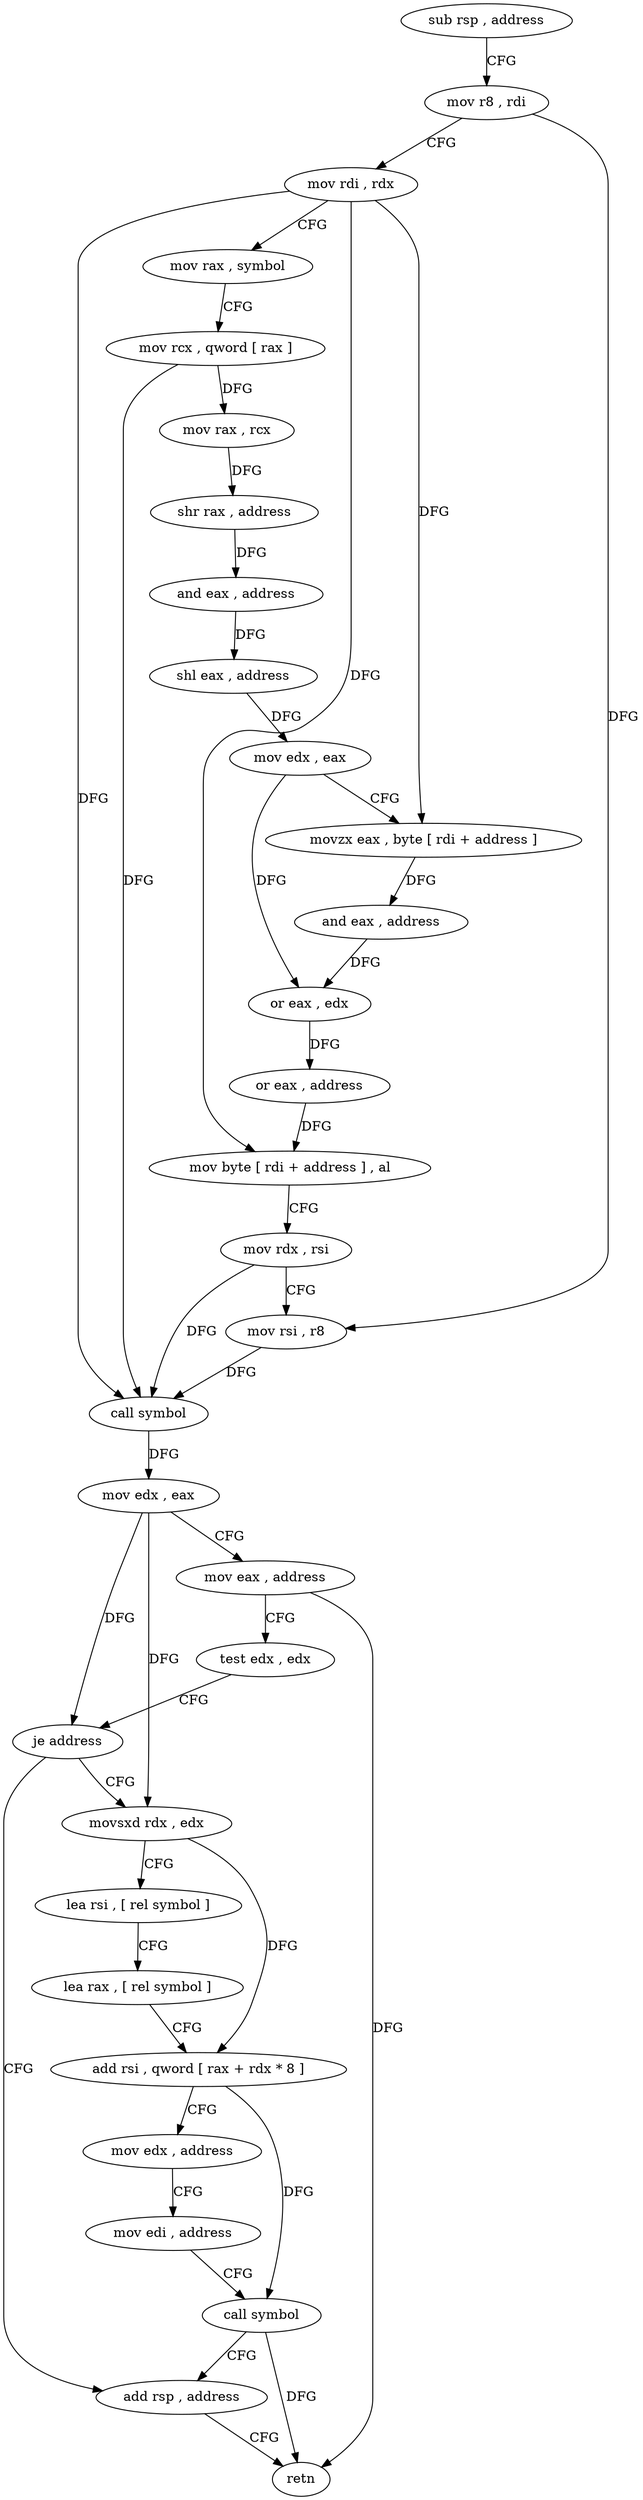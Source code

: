 digraph "func" {
"4283189" [label = "sub rsp , address" ]
"4283193" [label = "mov r8 , rdi" ]
"4283196" [label = "mov rdi , rdx" ]
"4283199" [label = "mov rax , symbol" ]
"4283206" [label = "mov rcx , qword [ rax ]" ]
"4283209" [label = "mov rax , rcx" ]
"4283212" [label = "shr rax , address" ]
"4283216" [label = "and eax , address" ]
"4283219" [label = "shl eax , address" ]
"4283222" [label = "mov edx , eax" ]
"4283224" [label = "movzx eax , byte [ rdi + address ]" ]
"4283228" [label = "and eax , address" ]
"4283231" [label = "or eax , edx" ]
"4283233" [label = "or eax , address" ]
"4283236" [label = "mov byte [ rdi + address ] , al" ]
"4283239" [label = "mov rdx , rsi" ]
"4283242" [label = "mov rsi , r8" ]
"4283245" [label = "call symbol" ]
"4283250" [label = "mov edx , eax" ]
"4283252" [label = "mov eax , address" ]
"4283257" [label = "test edx , edx" ]
"4283259" [label = "je address" ]
"4283297" [label = "add rsp , address" ]
"4283261" [label = "movsxd rdx , edx" ]
"4283301" [label = "retn" ]
"4283264" [label = "lea rsi , [ rel symbol ]" ]
"4283271" [label = "lea rax , [ rel symbol ]" ]
"4283278" [label = "add rsi , qword [ rax + rdx * 8 ]" ]
"4283282" [label = "mov edx , address" ]
"4283287" [label = "mov edi , address" ]
"4283292" [label = "call symbol" ]
"4283189" -> "4283193" [ label = "CFG" ]
"4283193" -> "4283196" [ label = "CFG" ]
"4283193" -> "4283242" [ label = "DFG" ]
"4283196" -> "4283199" [ label = "CFG" ]
"4283196" -> "4283224" [ label = "DFG" ]
"4283196" -> "4283236" [ label = "DFG" ]
"4283196" -> "4283245" [ label = "DFG" ]
"4283199" -> "4283206" [ label = "CFG" ]
"4283206" -> "4283209" [ label = "DFG" ]
"4283206" -> "4283245" [ label = "DFG" ]
"4283209" -> "4283212" [ label = "DFG" ]
"4283212" -> "4283216" [ label = "DFG" ]
"4283216" -> "4283219" [ label = "DFG" ]
"4283219" -> "4283222" [ label = "DFG" ]
"4283222" -> "4283224" [ label = "CFG" ]
"4283222" -> "4283231" [ label = "DFG" ]
"4283224" -> "4283228" [ label = "DFG" ]
"4283228" -> "4283231" [ label = "DFG" ]
"4283231" -> "4283233" [ label = "DFG" ]
"4283233" -> "4283236" [ label = "DFG" ]
"4283236" -> "4283239" [ label = "CFG" ]
"4283239" -> "4283242" [ label = "CFG" ]
"4283239" -> "4283245" [ label = "DFG" ]
"4283242" -> "4283245" [ label = "DFG" ]
"4283245" -> "4283250" [ label = "DFG" ]
"4283250" -> "4283252" [ label = "CFG" ]
"4283250" -> "4283259" [ label = "DFG" ]
"4283250" -> "4283261" [ label = "DFG" ]
"4283252" -> "4283257" [ label = "CFG" ]
"4283252" -> "4283301" [ label = "DFG" ]
"4283257" -> "4283259" [ label = "CFG" ]
"4283259" -> "4283297" [ label = "CFG" ]
"4283259" -> "4283261" [ label = "CFG" ]
"4283297" -> "4283301" [ label = "CFG" ]
"4283261" -> "4283264" [ label = "CFG" ]
"4283261" -> "4283278" [ label = "DFG" ]
"4283264" -> "4283271" [ label = "CFG" ]
"4283271" -> "4283278" [ label = "CFG" ]
"4283278" -> "4283282" [ label = "CFG" ]
"4283278" -> "4283292" [ label = "DFG" ]
"4283282" -> "4283287" [ label = "CFG" ]
"4283287" -> "4283292" [ label = "CFG" ]
"4283292" -> "4283297" [ label = "CFG" ]
"4283292" -> "4283301" [ label = "DFG" ]
}
